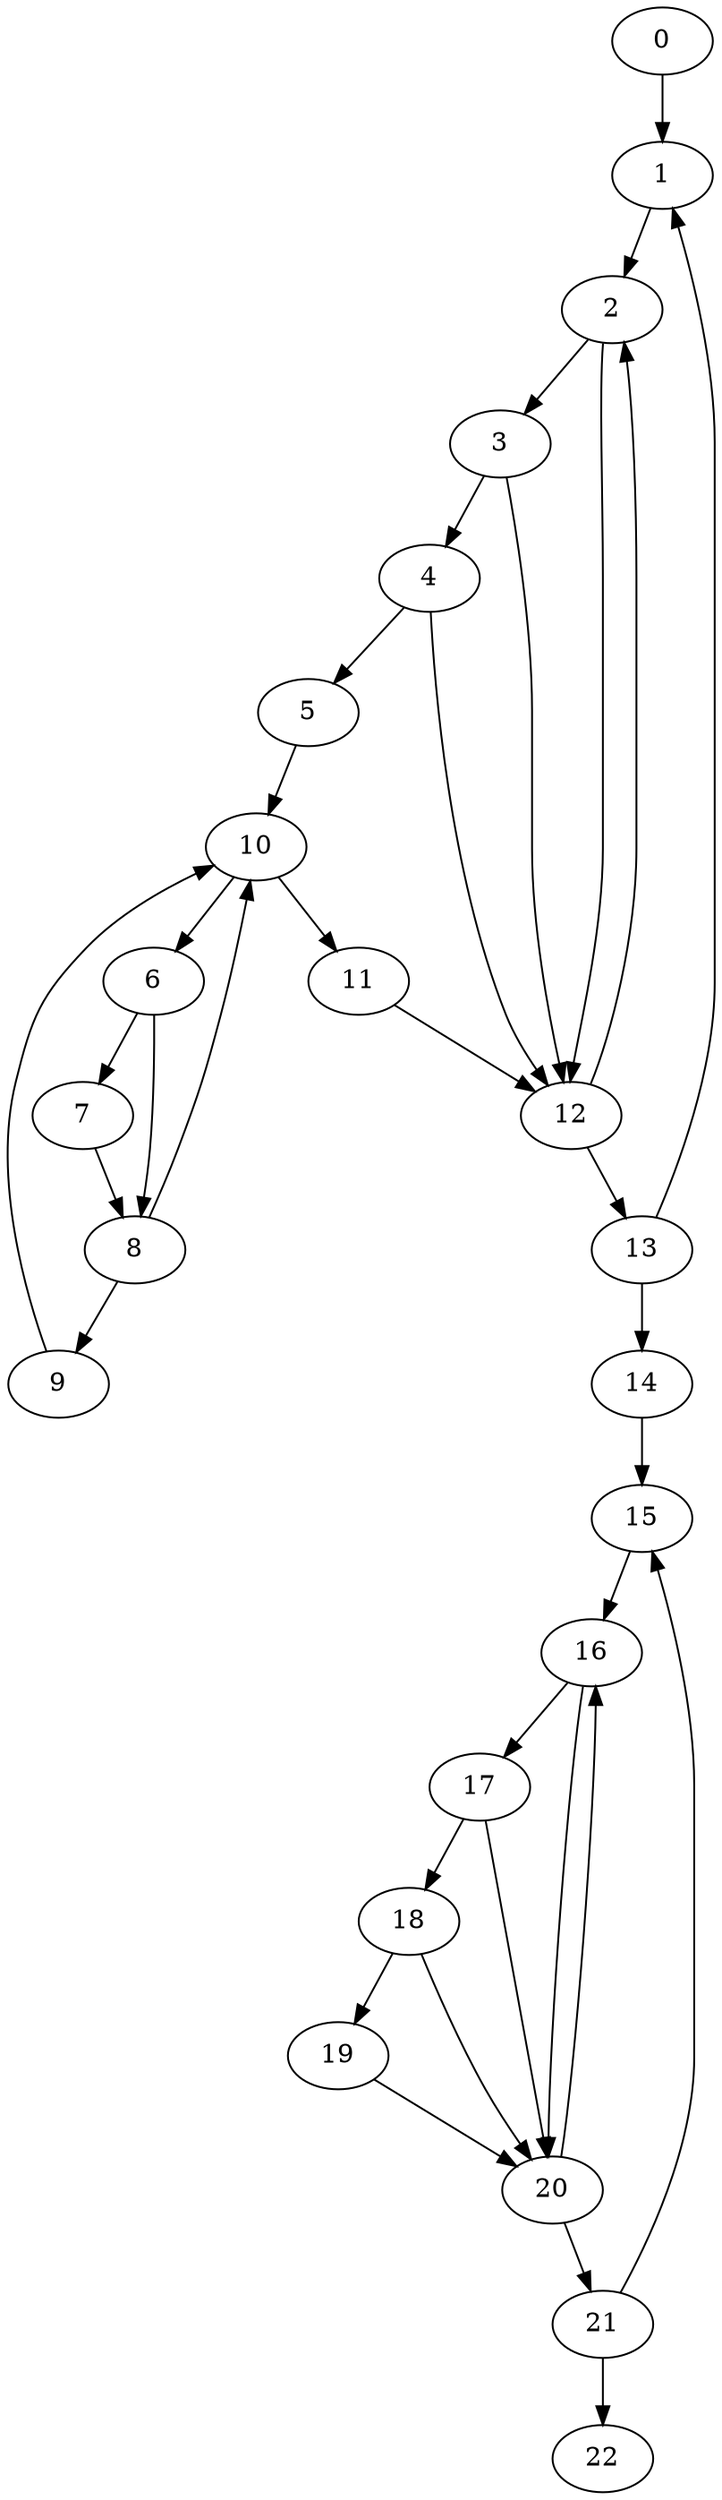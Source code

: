 digraph {
	0
	1
	2
	3
	4
	5
	6
	7
	8
	9
	10
	11
	12
	13
	14
	15
	16
	17
	18
	19
	20
	21
	22
	1 -> 2
	12 -> 2
	4 -> 5
	6 -> 8
	7 -> 8
	8 -> 9
	16 -> 17
	6 -> 7
	5 -> 10
	8 -> 10
	9 -> 10
	10 -> 11
	14 -> 15
	21 -> 15
	15 -> 16
	20 -> 16
	17 -> 18
	16 -> 20
	17 -> 20
	18 -> 20
	19 -> 20
	2 -> 3
	10 -> 6
	3 -> 12
	4 -> 12
	11 -> 12
	2 -> 12
	18 -> 19
	20 -> 21
	21 -> 22
	0 -> 1
	13 -> 1
	3 -> 4
	12 -> 13
	13 -> 14
}
